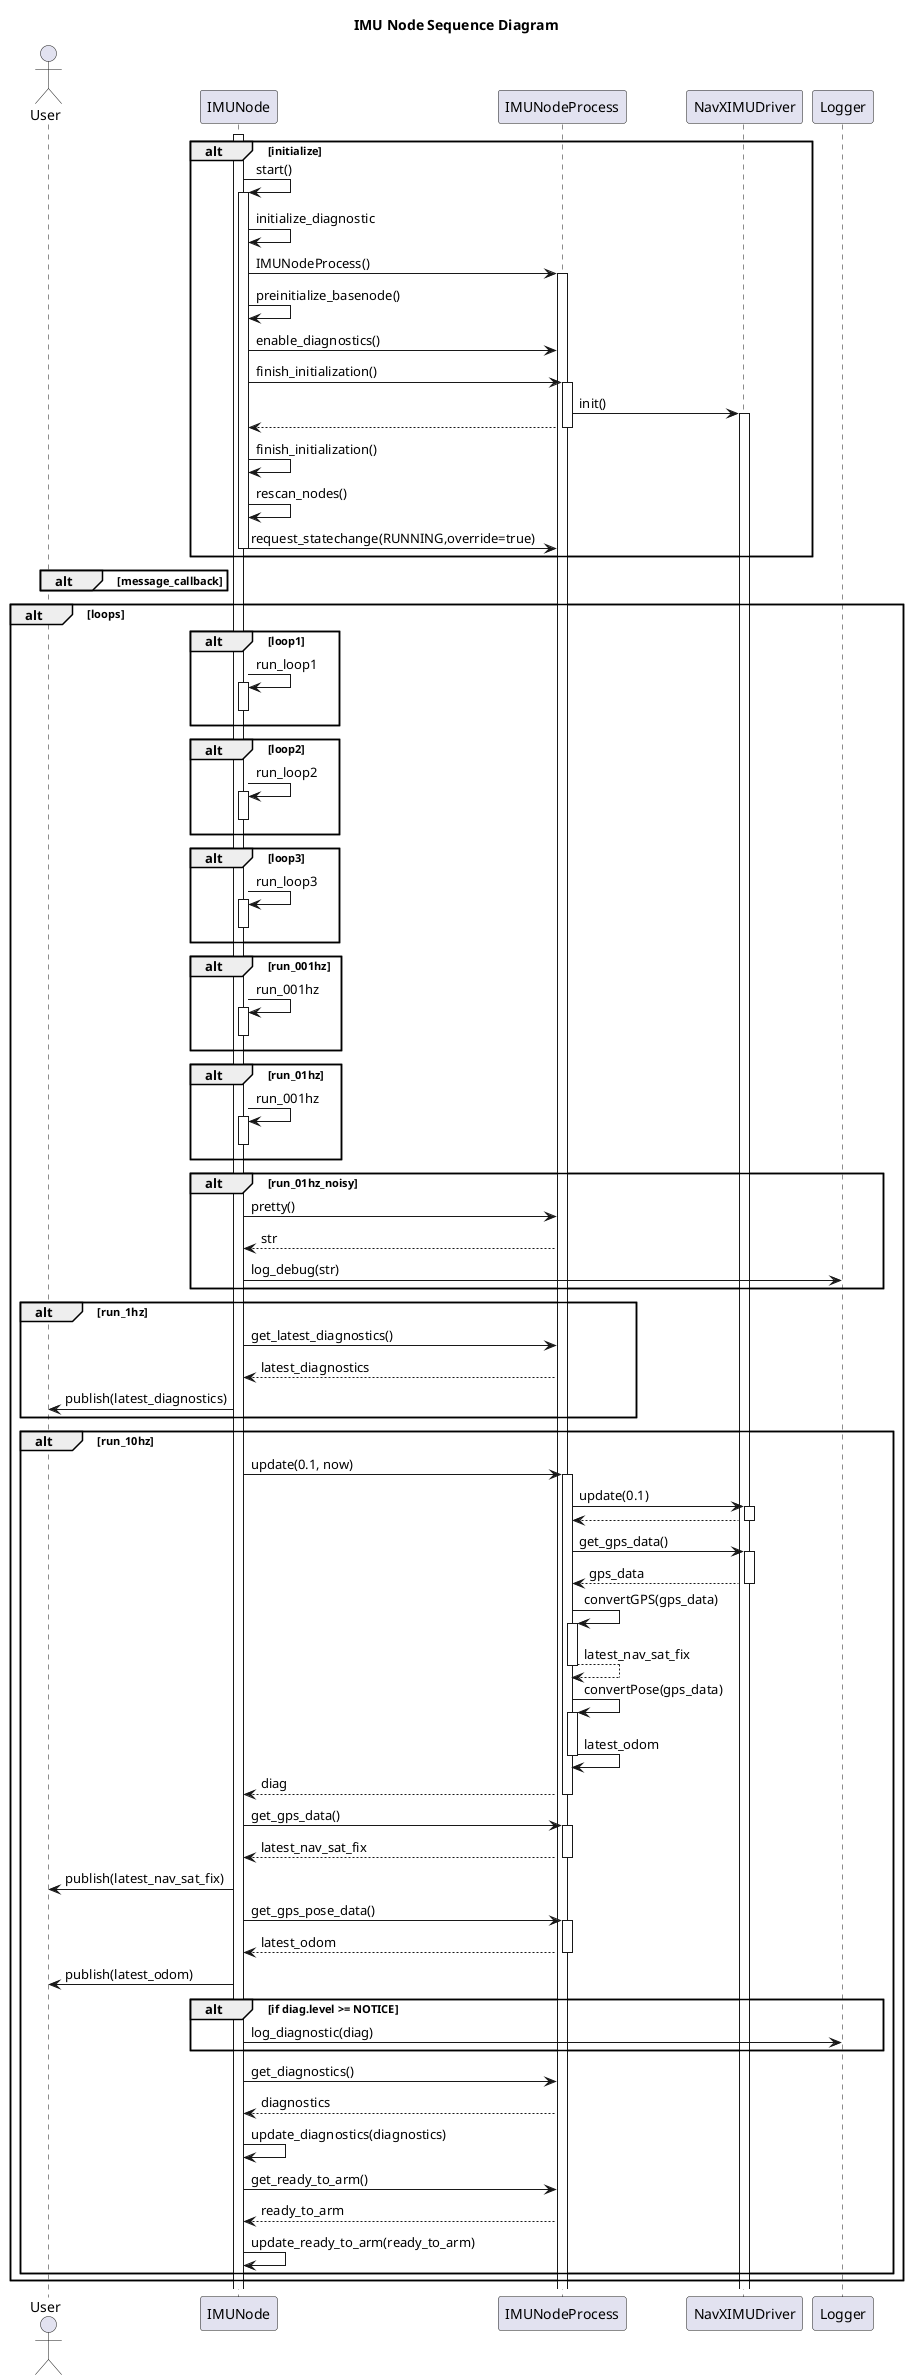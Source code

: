 @startuml
title IMU Node Sequence Diagram
actor User as user
participant IMUNode as node
participant IMUNodeProcess as process
participant NavXIMUDriver as driver
participant Logger as logger

alt initialize
    activate node
    node -> node++: start()
    node -> node: initialize_diagnostic
    node -> process++: IMUNodeProcess()
    node -> node: preinitialize_basenode()
    node -> process: enable_diagnostics()
    node -> process++: finish_initialization()
    process -> driver++: init()
    process --> node--
    node -> node: finish_initialization()
    node -> node: rescan_nodes()
    node -> process: request_statechange(RUNNING,override=true)
    node--
end

alt message_callback
end

alt loops
    alt loop1
        node -> node++: run_loop1
        node--
    end
    alt loop2
        node -> node++: run_loop2
        node--
    end
    alt loop3
        node -> node++: run_loop3
        node--
    end
    alt run_001hz
        node -> node++: run_001hz
        node--
    end
    alt run_01hz
        node -> node++: run_001hz
        node--
    end
    alt run_01hz_noisy
        node -> process: pretty()
        process --> node: str
        node -> logger: log_debug(str)
    end
    alt run_1hz
        node -> process: get_latest_diagnostics()
        process --> node: latest_diagnostics
        node -> user: publish(latest_diagnostics)
    end
    alt run_10hz
        node -> process++: update(0.1, now)
        process -> driver++: update(0.1)
        driver --> process--
        process -> driver++: get_gps_data()
        driver --> process--: gps_data
        process -> process++: convertGPS(gps_data)
        process --> process--: latest_nav_sat_fix
        process -> process++: convertPose(gps_data)
        process -> process--: latest_odom
        process --> node--: diag        
        node -> process++: get_gps_data()
        process --> node--: latest_nav_sat_fix
        node -> user: publish(latest_nav_sat_fix)
        node -> process++: get_gps_pose_data()
        process --> node--: latest_odom
        node -> user: publish(latest_odom)
  
        alt if diag.level >= NOTICE
            node -> logger: log_diagnostic(diag)
        end
        node -> process: get_diagnostics()
        process --> node: diagnostics
        node -> node: update_diagnostics(diagnostics)
        node -> process: get_ready_to_arm()
        process --> node: ready_to_arm
        node -> node: update_ready_to_arm(ready_to_arm)

    end
end
@enduml